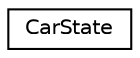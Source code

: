 digraph "Graphical Class Hierarchy"
{
 // LATEX_PDF_SIZE
  edge [fontname="Helvetica",fontsize="10",labelfontname="Helvetica",labelfontsize="10"];
  node [fontname="Helvetica",fontsize="10",shape=record];
  rankdir="LR";
  Node0 [label="CarState",height=0.2,width=0.4,color="black", fillcolor="white", style="filled",URL="$classCarState.html",tooltip="Class that contains the state of the car."];
}
